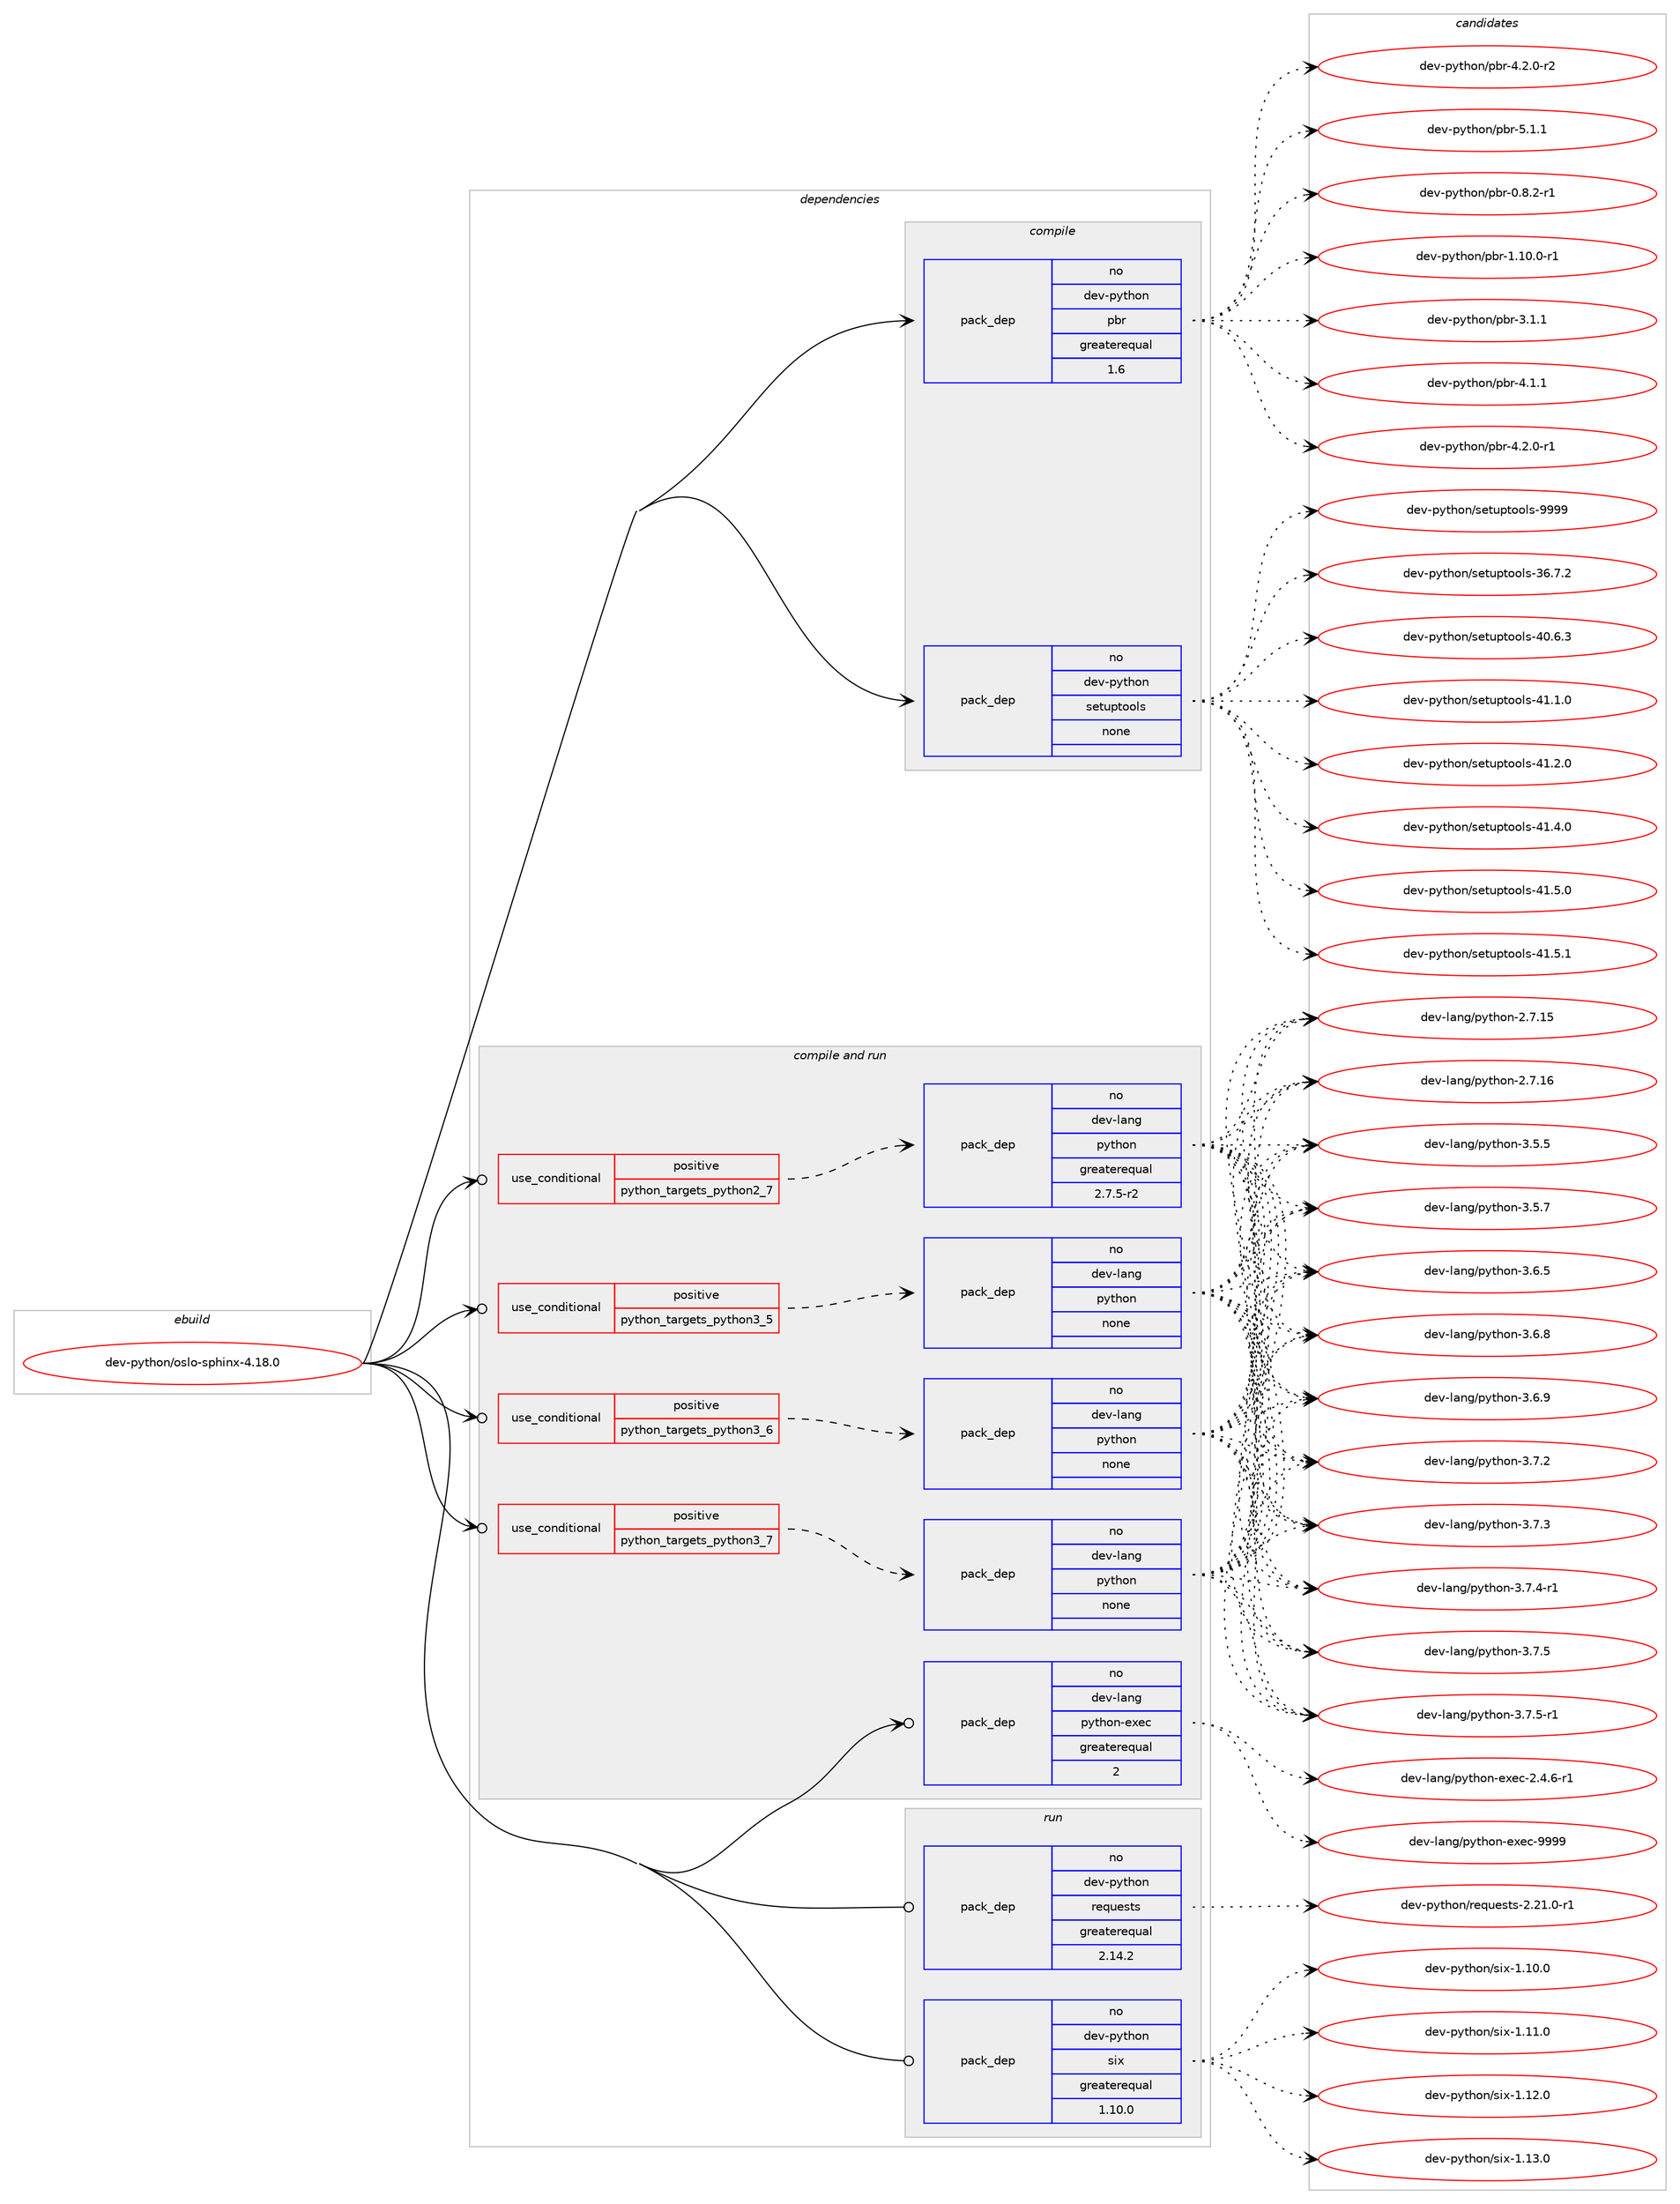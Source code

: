 digraph prolog {

# *************
# Graph options
# *************

newrank=true;
concentrate=true;
compound=true;
graph [rankdir=LR,fontname=Helvetica,fontsize=10,ranksep=1.5];#, ranksep=2.5, nodesep=0.2];
edge  [arrowhead=vee];
node  [fontname=Helvetica,fontsize=10];

# **********
# The ebuild
# **********

subgraph cluster_leftcol {
color=gray;
rank=same;
label=<<i>ebuild</i>>;
id [label="dev-python/oslo-sphinx-4.18.0", color=red, width=4, href="../dev-python/oslo-sphinx-4.18.0.svg"];
}

# ****************
# The dependencies
# ****************

subgraph cluster_midcol {
color=gray;
label=<<i>dependencies</i>>;
subgraph cluster_compile {
fillcolor="#eeeeee";
style=filled;
label=<<i>compile</i>>;
subgraph pack463951 {
dependency619641 [label=<<TABLE BORDER="0" CELLBORDER="1" CELLSPACING="0" CELLPADDING="4" WIDTH="220"><TR><TD ROWSPAN="6" CELLPADDING="30">pack_dep</TD></TR><TR><TD WIDTH="110">no</TD></TR><TR><TD>dev-python</TD></TR><TR><TD>pbr</TD></TR><TR><TD>greaterequal</TD></TR><TR><TD>1.6</TD></TR></TABLE>>, shape=none, color=blue];
}
id:e -> dependency619641:w [weight=20,style="solid",arrowhead="vee"];
subgraph pack463952 {
dependency619642 [label=<<TABLE BORDER="0" CELLBORDER="1" CELLSPACING="0" CELLPADDING="4" WIDTH="220"><TR><TD ROWSPAN="6" CELLPADDING="30">pack_dep</TD></TR><TR><TD WIDTH="110">no</TD></TR><TR><TD>dev-python</TD></TR><TR><TD>setuptools</TD></TR><TR><TD>none</TD></TR><TR><TD></TD></TR></TABLE>>, shape=none, color=blue];
}
id:e -> dependency619642:w [weight=20,style="solid",arrowhead="vee"];
}
subgraph cluster_compileandrun {
fillcolor="#eeeeee";
style=filled;
label=<<i>compile and run</i>>;
subgraph cond143880 {
dependency619643 [label=<<TABLE BORDER="0" CELLBORDER="1" CELLSPACING="0" CELLPADDING="4"><TR><TD ROWSPAN="3" CELLPADDING="10">use_conditional</TD></TR><TR><TD>positive</TD></TR><TR><TD>python_targets_python2_7</TD></TR></TABLE>>, shape=none, color=red];
subgraph pack463953 {
dependency619644 [label=<<TABLE BORDER="0" CELLBORDER="1" CELLSPACING="0" CELLPADDING="4" WIDTH="220"><TR><TD ROWSPAN="6" CELLPADDING="30">pack_dep</TD></TR><TR><TD WIDTH="110">no</TD></TR><TR><TD>dev-lang</TD></TR><TR><TD>python</TD></TR><TR><TD>greaterequal</TD></TR><TR><TD>2.7.5-r2</TD></TR></TABLE>>, shape=none, color=blue];
}
dependency619643:e -> dependency619644:w [weight=20,style="dashed",arrowhead="vee"];
}
id:e -> dependency619643:w [weight=20,style="solid",arrowhead="odotvee"];
subgraph cond143881 {
dependency619645 [label=<<TABLE BORDER="0" CELLBORDER="1" CELLSPACING="0" CELLPADDING="4"><TR><TD ROWSPAN="3" CELLPADDING="10">use_conditional</TD></TR><TR><TD>positive</TD></TR><TR><TD>python_targets_python3_5</TD></TR></TABLE>>, shape=none, color=red];
subgraph pack463954 {
dependency619646 [label=<<TABLE BORDER="0" CELLBORDER="1" CELLSPACING="0" CELLPADDING="4" WIDTH="220"><TR><TD ROWSPAN="6" CELLPADDING="30">pack_dep</TD></TR><TR><TD WIDTH="110">no</TD></TR><TR><TD>dev-lang</TD></TR><TR><TD>python</TD></TR><TR><TD>none</TD></TR><TR><TD></TD></TR></TABLE>>, shape=none, color=blue];
}
dependency619645:e -> dependency619646:w [weight=20,style="dashed",arrowhead="vee"];
}
id:e -> dependency619645:w [weight=20,style="solid",arrowhead="odotvee"];
subgraph cond143882 {
dependency619647 [label=<<TABLE BORDER="0" CELLBORDER="1" CELLSPACING="0" CELLPADDING="4"><TR><TD ROWSPAN="3" CELLPADDING="10">use_conditional</TD></TR><TR><TD>positive</TD></TR><TR><TD>python_targets_python3_6</TD></TR></TABLE>>, shape=none, color=red];
subgraph pack463955 {
dependency619648 [label=<<TABLE BORDER="0" CELLBORDER="1" CELLSPACING="0" CELLPADDING="4" WIDTH="220"><TR><TD ROWSPAN="6" CELLPADDING="30">pack_dep</TD></TR><TR><TD WIDTH="110">no</TD></TR><TR><TD>dev-lang</TD></TR><TR><TD>python</TD></TR><TR><TD>none</TD></TR><TR><TD></TD></TR></TABLE>>, shape=none, color=blue];
}
dependency619647:e -> dependency619648:w [weight=20,style="dashed",arrowhead="vee"];
}
id:e -> dependency619647:w [weight=20,style="solid",arrowhead="odotvee"];
subgraph cond143883 {
dependency619649 [label=<<TABLE BORDER="0" CELLBORDER="1" CELLSPACING="0" CELLPADDING="4"><TR><TD ROWSPAN="3" CELLPADDING="10">use_conditional</TD></TR><TR><TD>positive</TD></TR><TR><TD>python_targets_python3_7</TD></TR></TABLE>>, shape=none, color=red];
subgraph pack463956 {
dependency619650 [label=<<TABLE BORDER="0" CELLBORDER="1" CELLSPACING="0" CELLPADDING="4" WIDTH="220"><TR><TD ROWSPAN="6" CELLPADDING="30">pack_dep</TD></TR><TR><TD WIDTH="110">no</TD></TR><TR><TD>dev-lang</TD></TR><TR><TD>python</TD></TR><TR><TD>none</TD></TR><TR><TD></TD></TR></TABLE>>, shape=none, color=blue];
}
dependency619649:e -> dependency619650:w [weight=20,style="dashed",arrowhead="vee"];
}
id:e -> dependency619649:w [weight=20,style="solid",arrowhead="odotvee"];
subgraph pack463957 {
dependency619651 [label=<<TABLE BORDER="0" CELLBORDER="1" CELLSPACING="0" CELLPADDING="4" WIDTH="220"><TR><TD ROWSPAN="6" CELLPADDING="30">pack_dep</TD></TR><TR><TD WIDTH="110">no</TD></TR><TR><TD>dev-lang</TD></TR><TR><TD>python-exec</TD></TR><TR><TD>greaterequal</TD></TR><TR><TD>2</TD></TR></TABLE>>, shape=none, color=blue];
}
id:e -> dependency619651:w [weight=20,style="solid",arrowhead="odotvee"];
}
subgraph cluster_run {
fillcolor="#eeeeee";
style=filled;
label=<<i>run</i>>;
subgraph pack463958 {
dependency619652 [label=<<TABLE BORDER="0" CELLBORDER="1" CELLSPACING="0" CELLPADDING="4" WIDTH="220"><TR><TD ROWSPAN="6" CELLPADDING="30">pack_dep</TD></TR><TR><TD WIDTH="110">no</TD></TR><TR><TD>dev-python</TD></TR><TR><TD>requests</TD></TR><TR><TD>greaterequal</TD></TR><TR><TD>2.14.2</TD></TR></TABLE>>, shape=none, color=blue];
}
id:e -> dependency619652:w [weight=20,style="solid",arrowhead="odot"];
subgraph pack463959 {
dependency619653 [label=<<TABLE BORDER="0" CELLBORDER="1" CELLSPACING="0" CELLPADDING="4" WIDTH="220"><TR><TD ROWSPAN="6" CELLPADDING="30">pack_dep</TD></TR><TR><TD WIDTH="110">no</TD></TR><TR><TD>dev-python</TD></TR><TR><TD>six</TD></TR><TR><TD>greaterequal</TD></TR><TR><TD>1.10.0</TD></TR></TABLE>>, shape=none, color=blue];
}
id:e -> dependency619653:w [weight=20,style="solid",arrowhead="odot"];
}
}

# **************
# The candidates
# **************

subgraph cluster_choices {
rank=same;
color=gray;
label=<<i>candidates</i>>;

subgraph choice463951 {
color=black;
nodesep=1;
choice1001011184511212111610411111047112981144548465646504511449 [label="dev-python/pbr-0.8.2-r1", color=red, width=4,href="../dev-python/pbr-0.8.2-r1.svg"];
choice100101118451121211161041111104711298114454946494846484511449 [label="dev-python/pbr-1.10.0-r1", color=red, width=4,href="../dev-python/pbr-1.10.0-r1.svg"];
choice100101118451121211161041111104711298114455146494649 [label="dev-python/pbr-3.1.1", color=red, width=4,href="../dev-python/pbr-3.1.1.svg"];
choice100101118451121211161041111104711298114455246494649 [label="dev-python/pbr-4.1.1", color=red, width=4,href="../dev-python/pbr-4.1.1.svg"];
choice1001011184511212111610411111047112981144552465046484511449 [label="dev-python/pbr-4.2.0-r1", color=red, width=4,href="../dev-python/pbr-4.2.0-r1.svg"];
choice1001011184511212111610411111047112981144552465046484511450 [label="dev-python/pbr-4.2.0-r2", color=red, width=4,href="../dev-python/pbr-4.2.0-r2.svg"];
choice100101118451121211161041111104711298114455346494649 [label="dev-python/pbr-5.1.1", color=red, width=4,href="../dev-python/pbr-5.1.1.svg"];
dependency619641:e -> choice1001011184511212111610411111047112981144548465646504511449:w [style=dotted,weight="100"];
dependency619641:e -> choice100101118451121211161041111104711298114454946494846484511449:w [style=dotted,weight="100"];
dependency619641:e -> choice100101118451121211161041111104711298114455146494649:w [style=dotted,weight="100"];
dependency619641:e -> choice100101118451121211161041111104711298114455246494649:w [style=dotted,weight="100"];
dependency619641:e -> choice1001011184511212111610411111047112981144552465046484511449:w [style=dotted,weight="100"];
dependency619641:e -> choice1001011184511212111610411111047112981144552465046484511450:w [style=dotted,weight="100"];
dependency619641:e -> choice100101118451121211161041111104711298114455346494649:w [style=dotted,weight="100"];
}
subgraph choice463952 {
color=black;
nodesep=1;
choice100101118451121211161041111104711510111611711211611111110811545515446554650 [label="dev-python/setuptools-36.7.2", color=red, width=4,href="../dev-python/setuptools-36.7.2.svg"];
choice100101118451121211161041111104711510111611711211611111110811545524846544651 [label="dev-python/setuptools-40.6.3", color=red, width=4,href="../dev-python/setuptools-40.6.3.svg"];
choice100101118451121211161041111104711510111611711211611111110811545524946494648 [label="dev-python/setuptools-41.1.0", color=red, width=4,href="../dev-python/setuptools-41.1.0.svg"];
choice100101118451121211161041111104711510111611711211611111110811545524946504648 [label="dev-python/setuptools-41.2.0", color=red, width=4,href="../dev-python/setuptools-41.2.0.svg"];
choice100101118451121211161041111104711510111611711211611111110811545524946524648 [label="dev-python/setuptools-41.4.0", color=red, width=4,href="../dev-python/setuptools-41.4.0.svg"];
choice100101118451121211161041111104711510111611711211611111110811545524946534648 [label="dev-python/setuptools-41.5.0", color=red, width=4,href="../dev-python/setuptools-41.5.0.svg"];
choice100101118451121211161041111104711510111611711211611111110811545524946534649 [label="dev-python/setuptools-41.5.1", color=red, width=4,href="../dev-python/setuptools-41.5.1.svg"];
choice10010111845112121116104111110471151011161171121161111111081154557575757 [label="dev-python/setuptools-9999", color=red, width=4,href="../dev-python/setuptools-9999.svg"];
dependency619642:e -> choice100101118451121211161041111104711510111611711211611111110811545515446554650:w [style=dotted,weight="100"];
dependency619642:e -> choice100101118451121211161041111104711510111611711211611111110811545524846544651:w [style=dotted,weight="100"];
dependency619642:e -> choice100101118451121211161041111104711510111611711211611111110811545524946494648:w [style=dotted,weight="100"];
dependency619642:e -> choice100101118451121211161041111104711510111611711211611111110811545524946504648:w [style=dotted,weight="100"];
dependency619642:e -> choice100101118451121211161041111104711510111611711211611111110811545524946524648:w [style=dotted,weight="100"];
dependency619642:e -> choice100101118451121211161041111104711510111611711211611111110811545524946534648:w [style=dotted,weight="100"];
dependency619642:e -> choice100101118451121211161041111104711510111611711211611111110811545524946534649:w [style=dotted,weight="100"];
dependency619642:e -> choice10010111845112121116104111110471151011161171121161111111081154557575757:w [style=dotted,weight="100"];
}
subgraph choice463953 {
color=black;
nodesep=1;
choice10010111845108971101034711212111610411111045504655464953 [label="dev-lang/python-2.7.15", color=red, width=4,href="../dev-lang/python-2.7.15.svg"];
choice10010111845108971101034711212111610411111045504655464954 [label="dev-lang/python-2.7.16", color=red, width=4,href="../dev-lang/python-2.7.16.svg"];
choice100101118451089711010347112121116104111110455146534653 [label="dev-lang/python-3.5.5", color=red, width=4,href="../dev-lang/python-3.5.5.svg"];
choice100101118451089711010347112121116104111110455146534655 [label="dev-lang/python-3.5.7", color=red, width=4,href="../dev-lang/python-3.5.7.svg"];
choice100101118451089711010347112121116104111110455146544653 [label="dev-lang/python-3.6.5", color=red, width=4,href="../dev-lang/python-3.6.5.svg"];
choice100101118451089711010347112121116104111110455146544656 [label="dev-lang/python-3.6.8", color=red, width=4,href="../dev-lang/python-3.6.8.svg"];
choice100101118451089711010347112121116104111110455146544657 [label="dev-lang/python-3.6.9", color=red, width=4,href="../dev-lang/python-3.6.9.svg"];
choice100101118451089711010347112121116104111110455146554650 [label="dev-lang/python-3.7.2", color=red, width=4,href="../dev-lang/python-3.7.2.svg"];
choice100101118451089711010347112121116104111110455146554651 [label="dev-lang/python-3.7.3", color=red, width=4,href="../dev-lang/python-3.7.3.svg"];
choice1001011184510897110103471121211161041111104551465546524511449 [label="dev-lang/python-3.7.4-r1", color=red, width=4,href="../dev-lang/python-3.7.4-r1.svg"];
choice100101118451089711010347112121116104111110455146554653 [label="dev-lang/python-3.7.5", color=red, width=4,href="../dev-lang/python-3.7.5.svg"];
choice1001011184510897110103471121211161041111104551465546534511449 [label="dev-lang/python-3.7.5-r1", color=red, width=4,href="../dev-lang/python-3.7.5-r1.svg"];
dependency619644:e -> choice10010111845108971101034711212111610411111045504655464953:w [style=dotted,weight="100"];
dependency619644:e -> choice10010111845108971101034711212111610411111045504655464954:w [style=dotted,weight="100"];
dependency619644:e -> choice100101118451089711010347112121116104111110455146534653:w [style=dotted,weight="100"];
dependency619644:e -> choice100101118451089711010347112121116104111110455146534655:w [style=dotted,weight="100"];
dependency619644:e -> choice100101118451089711010347112121116104111110455146544653:w [style=dotted,weight="100"];
dependency619644:e -> choice100101118451089711010347112121116104111110455146544656:w [style=dotted,weight="100"];
dependency619644:e -> choice100101118451089711010347112121116104111110455146544657:w [style=dotted,weight="100"];
dependency619644:e -> choice100101118451089711010347112121116104111110455146554650:w [style=dotted,weight="100"];
dependency619644:e -> choice100101118451089711010347112121116104111110455146554651:w [style=dotted,weight="100"];
dependency619644:e -> choice1001011184510897110103471121211161041111104551465546524511449:w [style=dotted,weight="100"];
dependency619644:e -> choice100101118451089711010347112121116104111110455146554653:w [style=dotted,weight="100"];
dependency619644:e -> choice1001011184510897110103471121211161041111104551465546534511449:w [style=dotted,weight="100"];
}
subgraph choice463954 {
color=black;
nodesep=1;
choice10010111845108971101034711212111610411111045504655464953 [label="dev-lang/python-2.7.15", color=red, width=4,href="../dev-lang/python-2.7.15.svg"];
choice10010111845108971101034711212111610411111045504655464954 [label="dev-lang/python-2.7.16", color=red, width=4,href="../dev-lang/python-2.7.16.svg"];
choice100101118451089711010347112121116104111110455146534653 [label="dev-lang/python-3.5.5", color=red, width=4,href="../dev-lang/python-3.5.5.svg"];
choice100101118451089711010347112121116104111110455146534655 [label="dev-lang/python-3.5.7", color=red, width=4,href="../dev-lang/python-3.5.7.svg"];
choice100101118451089711010347112121116104111110455146544653 [label="dev-lang/python-3.6.5", color=red, width=4,href="../dev-lang/python-3.6.5.svg"];
choice100101118451089711010347112121116104111110455146544656 [label="dev-lang/python-3.6.8", color=red, width=4,href="../dev-lang/python-3.6.8.svg"];
choice100101118451089711010347112121116104111110455146544657 [label="dev-lang/python-3.6.9", color=red, width=4,href="../dev-lang/python-3.6.9.svg"];
choice100101118451089711010347112121116104111110455146554650 [label="dev-lang/python-3.7.2", color=red, width=4,href="../dev-lang/python-3.7.2.svg"];
choice100101118451089711010347112121116104111110455146554651 [label="dev-lang/python-3.7.3", color=red, width=4,href="../dev-lang/python-3.7.3.svg"];
choice1001011184510897110103471121211161041111104551465546524511449 [label="dev-lang/python-3.7.4-r1", color=red, width=4,href="../dev-lang/python-3.7.4-r1.svg"];
choice100101118451089711010347112121116104111110455146554653 [label="dev-lang/python-3.7.5", color=red, width=4,href="../dev-lang/python-3.7.5.svg"];
choice1001011184510897110103471121211161041111104551465546534511449 [label="dev-lang/python-3.7.5-r1", color=red, width=4,href="../dev-lang/python-3.7.5-r1.svg"];
dependency619646:e -> choice10010111845108971101034711212111610411111045504655464953:w [style=dotted,weight="100"];
dependency619646:e -> choice10010111845108971101034711212111610411111045504655464954:w [style=dotted,weight="100"];
dependency619646:e -> choice100101118451089711010347112121116104111110455146534653:w [style=dotted,weight="100"];
dependency619646:e -> choice100101118451089711010347112121116104111110455146534655:w [style=dotted,weight="100"];
dependency619646:e -> choice100101118451089711010347112121116104111110455146544653:w [style=dotted,weight="100"];
dependency619646:e -> choice100101118451089711010347112121116104111110455146544656:w [style=dotted,weight="100"];
dependency619646:e -> choice100101118451089711010347112121116104111110455146544657:w [style=dotted,weight="100"];
dependency619646:e -> choice100101118451089711010347112121116104111110455146554650:w [style=dotted,weight="100"];
dependency619646:e -> choice100101118451089711010347112121116104111110455146554651:w [style=dotted,weight="100"];
dependency619646:e -> choice1001011184510897110103471121211161041111104551465546524511449:w [style=dotted,weight="100"];
dependency619646:e -> choice100101118451089711010347112121116104111110455146554653:w [style=dotted,weight="100"];
dependency619646:e -> choice1001011184510897110103471121211161041111104551465546534511449:w [style=dotted,weight="100"];
}
subgraph choice463955 {
color=black;
nodesep=1;
choice10010111845108971101034711212111610411111045504655464953 [label="dev-lang/python-2.7.15", color=red, width=4,href="../dev-lang/python-2.7.15.svg"];
choice10010111845108971101034711212111610411111045504655464954 [label="dev-lang/python-2.7.16", color=red, width=4,href="../dev-lang/python-2.7.16.svg"];
choice100101118451089711010347112121116104111110455146534653 [label="dev-lang/python-3.5.5", color=red, width=4,href="../dev-lang/python-3.5.5.svg"];
choice100101118451089711010347112121116104111110455146534655 [label="dev-lang/python-3.5.7", color=red, width=4,href="../dev-lang/python-3.5.7.svg"];
choice100101118451089711010347112121116104111110455146544653 [label="dev-lang/python-3.6.5", color=red, width=4,href="../dev-lang/python-3.6.5.svg"];
choice100101118451089711010347112121116104111110455146544656 [label="dev-lang/python-3.6.8", color=red, width=4,href="../dev-lang/python-3.6.8.svg"];
choice100101118451089711010347112121116104111110455146544657 [label="dev-lang/python-3.6.9", color=red, width=4,href="../dev-lang/python-3.6.9.svg"];
choice100101118451089711010347112121116104111110455146554650 [label="dev-lang/python-3.7.2", color=red, width=4,href="../dev-lang/python-3.7.2.svg"];
choice100101118451089711010347112121116104111110455146554651 [label="dev-lang/python-3.7.3", color=red, width=4,href="../dev-lang/python-3.7.3.svg"];
choice1001011184510897110103471121211161041111104551465546524511449 [label="dev-lang/python-3.7.4-r1", color=red, width=4,href="../dev-lang/python-3.7.4-r1.svg"];
choice100101118451089711010347112121116104111110455146554653 [label="dev-lang/python-3.7.5", color=red, width=4,href="../dev-lang/python-3.7.5.svg"];
choice1001011184510897110103471121211161041111104551465546534511449 [label="dev-lang/python-3.7.5-r1", color=red, width=4,href="../dev-lang/python-3.7.5-r1.svg"];
dependency619648:e -> choice10010111845108971101034711212111610411111045504655464953:w [style=dotted,weight="100"];
dependency619648:e -> choice10010111845108971101034711212111610411111045504655464954:w [style=dotted,weight="100"];
dependency619648:e -> choice100101118451089711010347112121116104111110455146534653:w [style=dotted,weight="100"];
dependency619648:e -> choice100101118451089711010347112121116104111110455146534655:w [style=dotted,weight="100"];
dependency619648:e -> choice100101118451089711010347112121116104111110455146544653:w [style=dotted,weight="100"];
dependency619648:e -> choice100101118451089711010347112121116104111110455146544656:w [style=dotted,weight="100"];
dependency619648:e -> choice100101118451089711010347112121116104111110455146544657:w [style=dotted,weight="100"];
dependency619648:e -> choice100101118451089711010347112121116104111110455146554650:w [style=dotted,weight="100"];
dependency619648:e -> choice100101118451089711010347112121116104111110455146554651:w [style=dotted,weight="100"];
dependency619648:e -> choice1001011184510897110103471121211161041111104551465546524511449:w [style=dotted,weight="100"];
dependency619648:e -> choice100101118451089711010347112121116104111110455146554653:w [style=dotted,weight="100"];
dependency619648:e -> choice1001011184510897110103471121211161041111104551465546534511449:w [style=dotted,weight="100"];
}
subgraph choice463956 {
color=black;
nodesep=1;
choice10010111845108971101034711212111610411111045504655464953 [label="dev-lang/python-2.7.15", color=red, width=4,href="../dev-lang/python-2.7.15.svg"];
choice10010111845108971101034711212111610411111045504655464954 [label="dev-lang/python-2.7.16", color=red, width=4,href="../dev-lang/python-2.7.16.svg"];
choice100101118451089711010347112121116104111110455146534653 [label="dev-lang/python-3.5.5", color=red, width=4,href="../dev-lang/python-3.5.5.svg"];
choice100101118451089711010347112121116104111110455146534655 [label="dev-lang/python-3.5.7", color=red, width=4,href="../dev-lang/python-3.5.7.svg"];
choice100101118451089711010347112121116104111110455146544653 [label="dev-lang/python-3.6.5", color=red, width=4,href="../dev-lang/python-3.6.5.svg"];
choice100101118451089711010347112121116104111110455146544656 [label="dev-lang/python-3.6.8", color=red, width=4,href="../dev-lang/python-3.6.8.svg"];
choice100101118451089711010347112121116104111110455146544657 [label="dev-lang/python-3.6.9", color=red, width=4,href="../dev-lang/python-3.6.9.svg"];
choice100101118451089711010347112121116104111110455146554650 [label="dev-lang/python-3.7.2", color=red, width=4,href="../dev-lang/python-3.7.2.svg"];
choice100101118451089711010347112121116104111110455146554651 [label="dev-lang/python-3.7.3", color=red, width=4,href="../dev-lang/python-3.7.3.svg"];
choice1001011184510897110103471121211161041111104551465546524511449 [label="dev-lang/python-3.7.4-r1", color=red, width=4,href="../dev-lang/python-3.7.4-r1.svg"];
choice100101118451089711010347112121116104111110455146554653 [label="dev-lang/python-3.7.5", color=red, width=4,href="../dev-lang/python-3.7.5.svg"];
choice1001011184510897110103471121211161041111104551465546534511449 [label="dev-lang/python-3.7.5-r1", color=red, width=4,href="../dev-lang/python-3.7.5-r1.svg"];
dependency619650:e -> choice10010111845108971101034711212111610411111045504655464953:w [style=dotted,weight="100"];
dependency619650:e -> choice10010111845108971101034711212111610411111045504655464954:w [style=dotted,weight="100"];
dependency619650:e -> choice100101118451089711010347112121116104111110455146534653:w [style=dotted,weight="100"];
dependency619650:e -> choice100101118451089711010347112121116104111110455146534655:w [style=dotted,weight="100"];
dependency619650:e -> choice100101118451089711010347112121116104111110455146544653:w [style=dotted,weight="100"];
dependency619650:e -> choice100101118451089711010347112121116104111110455146544656:w [style=dotted,weight="100"];
dependency619650:e -> choice100101118451089711010347112121116104111110455146544657:w [style=dotted,weight="100"];
dependency619650:e -> choice100101118451089711010347112121116104111110455146554650:w [style=dotted,weight="100"];
dependency619650:e -> choice100101118451089711010347112121116104111110455146554651:w [style=dotted,weight="100"];
dependency619650:e -> choice1001011184510897110103471121211161041111104551465546524511449:w [style=dotted,weight="100"];
dependency619650:e -> choice100101118451089711010347112121116104111110455146554653:w [style=dotted,weight="100"];
dependency619650:e -> choice1001011184510897110103471121211161041111104551465546534511449:w [style=dotted,weight="100"];
}
subgraph choice463957 {
color=black;
nodesep=1;
choice10010111845108971101034711212111610411111045101120101994550465246544511449 [label="dev-lang/python-exec-2.4.6-r1", color=red, width=4,href="../dev-lang/python-exec-2.4.6-r1.svg"];
choice10010111845108971101034711212111610411111045101120101994557575757 [label="dev-lang/python-exec-9999", color=red, width=4,href="../dev-lang/python-exec-9999.svg"];
dependency619651:e -> choice10010111845108971101034711212111610411111045101120101994550465246544511449:w [style=dotted,weight="100"];
dependency619651:e -> choice10010111845108971101034711212111610411111045101120101994557575757:w [style=dotted,weight="100"];
}
subgraph choice463958 {
color=black;
nodesep=1;
choice1001011184511212111610411111047114101113117101115116115455046504946484511449 [label="dev-python/requests-2.21.0-r1", color=red, width=4,href="../dev-python/requests-2.21.0-r1.svg"];
dependency619652:e -> choice1001011184511212111610411111047114101113117101115116115455046504946484511449:w [style=dotted,weight="100"];
}
subgraph choice463959 {
color=black;
nodesep=1;
choice100101118451121211161041111104711510512045494649484648 [label="dev-python/six-1.10.0", color=red, width=4,href="../dev-python/six-1.10.0.svg"];
choice100101118451121211161041111104711510512045494649494648 [label="dev-python/six-1.11.0", color=red, width=4,href="../dev-python/six-1.11.0.svg"];
choice100101118451121211161041111104711510512045494649504648 [label="dev-python/six-1.12.0", color=red, width=4,href="../dev-python/six-1.12.0.svg"];
choice100101118451121211161041111104711510512045494649514648 [label="dev-python/six-1.13.0", color=red, width=4,href="../dev-python/six-1.13.0.svg"];
dependency619653:e -> choice100101118451121211161041111104711510512045494649484648:w [style=dotted,weight="100"];
dependency619653:e -> choice100101118451121211161041111104711510512045494649494648:w [style=dotted,weight="100"];
dependency619653:e -> choice100101118451121211161041111104711510512045494649504648:w [style=dotted,weight="100"];
dependency619653:e -> choice100101118451121211161041111104711510512045494649514648:w [style=dotted,weight="100"];
}
}

}
